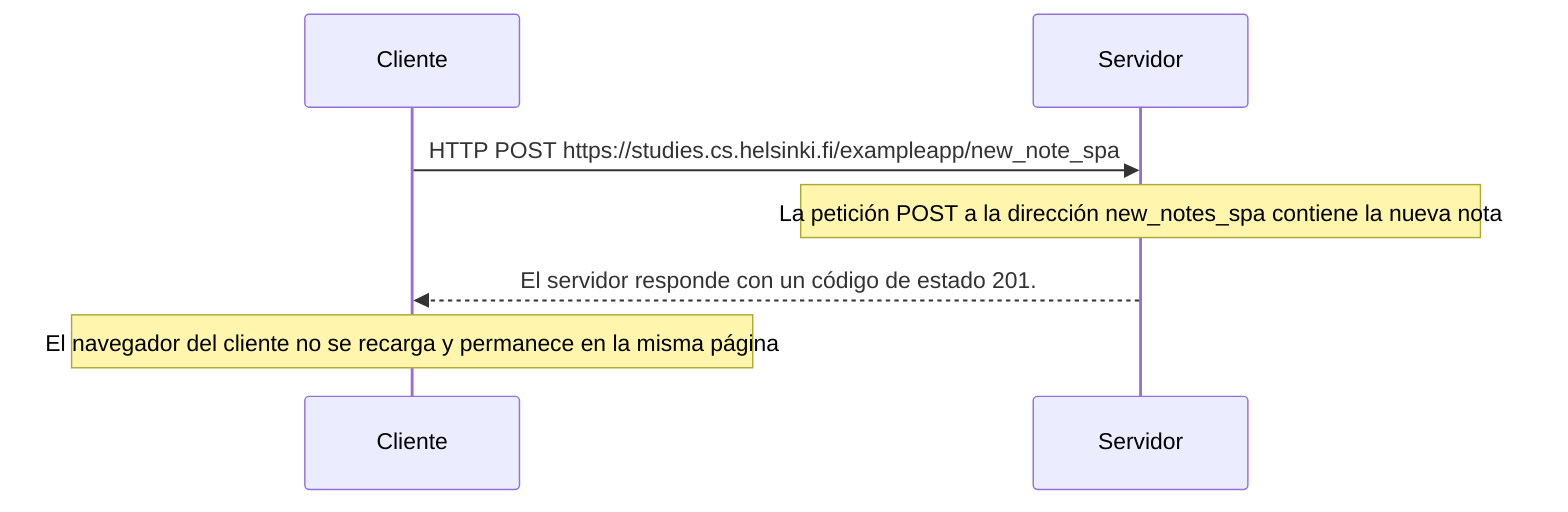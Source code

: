 sequenceDiagram
    participant Cliente
    participant Servidor

    Cliente->>Servidor: HTTP POST https://studies.cs.helsinki.fi/exampleapp/new_note_spa
    Note over Servidor: La petición POST a la dirección new_notes_spa contiene la nueva nota
    Servidor-->>Cliente: El servidor responde con un código de estado 201. 
    Note over Cliente: El navegador del cliente no se recarga y permanece en la misma página